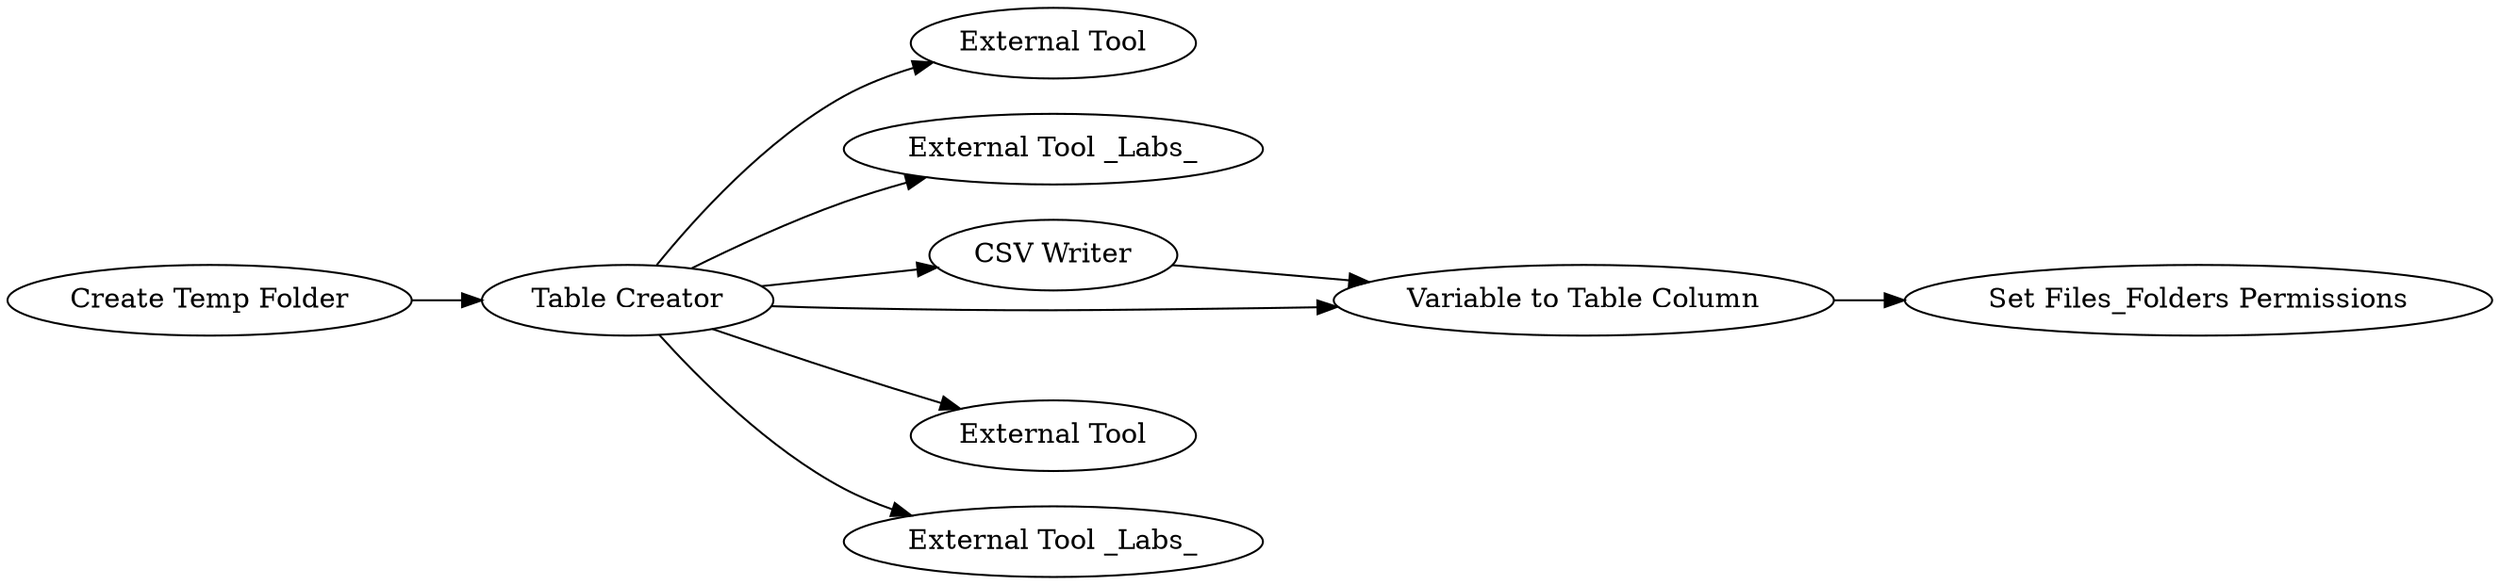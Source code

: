 digraph {
	1 [label="Create Temp Folder"]
	2 [label="External Tool"]
	3 [label="External Tool _Labs_"]
	4 [label="CSV Writer"]
	5 [label="Table Creator"]
	6 [label="Set Files_Folders Permissions"]
	7 [label="Variable to Table Column"]
	8 [label="External Tool"]
	10 [label="External Tool _Labs_"]
	1 -> 5
	4 -> 7
	5 -> 4
	5 -> 7
	5 -> 3
	5 -> 2
	5 -> 8
	5 -> 10
	7 -> 6
	rankdir=LR
}
